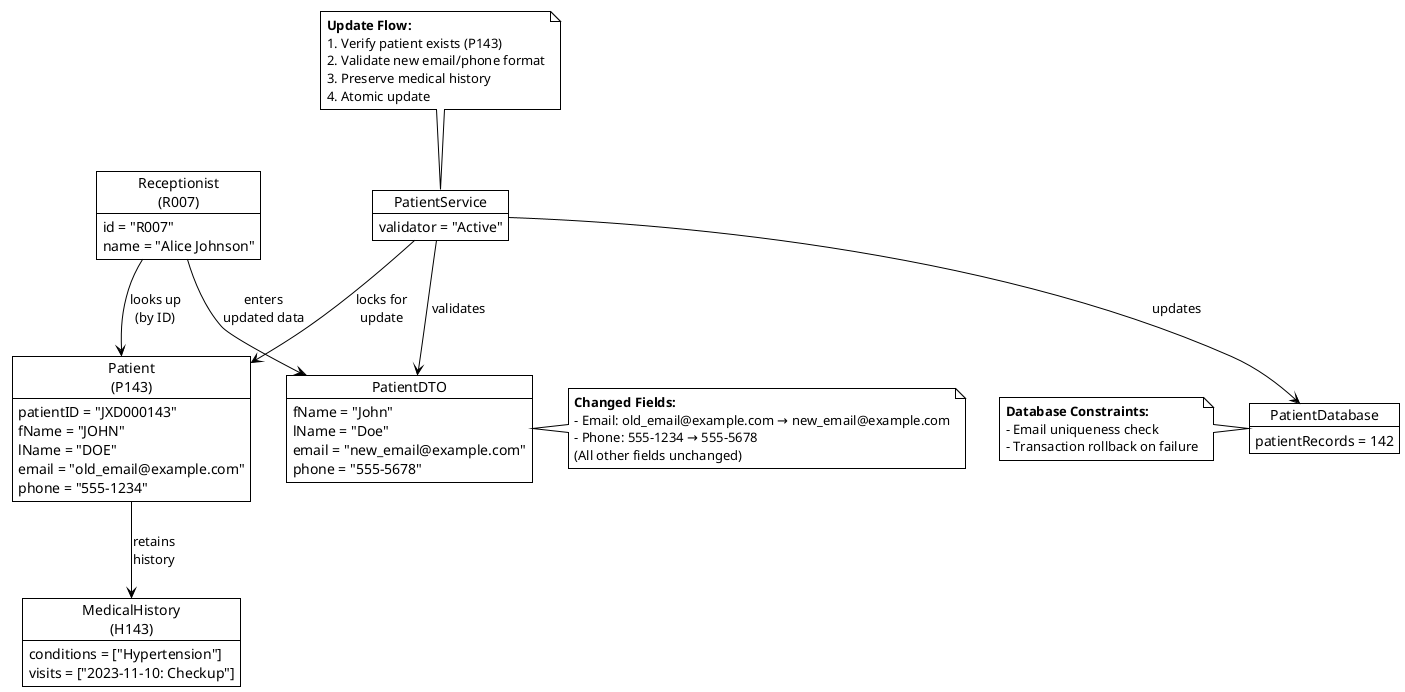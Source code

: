 @startuml Update Patient Demographic Details
!theme plain

' === Objects ===
object "Receptionist\n(R007)" as receptionist {
  id = "R007"
  name = "Alice Johnson"
}

object "Patient\n(P143)" as patient {
  patientID = "JXD000143"
  fName = "JOHN"
  lName = "DOE"
  email = "old_email@example.com"
  phone = "555-1234"
}

object "PatientDTO" as dto {
  fName = "John"
  lName = "Doe"
  email = "new_email@example.com"
  phone = "555-5678"
}

object "PatientService" as patientService {
  validator = "Active"
}

object "PatientDatabase" as db {
  patientRecords = 142
}

object "MedicalHistory\n(H143)" as medHistory {
  conditions = ["Hypertension"]
  visits = ["2023-11-10: Checkup"]
}

' === Relationships ===
receptionist --> patient : "looks up\n(by ID)"
receptionist --> dto : "enters\nupdated data"
patientService --> patient : "locks for\nupdate"
patientService --> dto : "validates"
patientService --> db : "updates"
patient --> medHistory : "retains\nhistory"

' === Flow Notes ===
note top of patientService
  **Update Flow:**
  1. Verify patient exists (P143)
  2. Validate new email/phone format
  3. Preserve medical history
  4. Atomic update
end note

note right of dto
  **Changed Fields:**
  - Email: old_email@example.com → new_email@example.com
  - Phone: 555-1234 → 555-5678
  (All other fields unchanged)
end note

note left of db
  **Database Constraints:**
  - Email uniqueness check
  - Transaction rollback on failure
end note